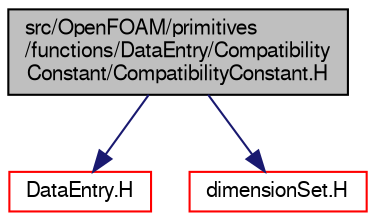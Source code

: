 digraph "src/OpenFOAM/primitives/functions/DataEntry/CompatibilityConstant/CompatibilityConstant.H"
{
  bgcolor="transparent";
  edge [fontname="FreeSans",fontsize="10",labelfontname="FreeSans",labelfontsize="10"];
  node [fontname="FreeSans",fontsize="10",shape=record];
  Node0 [label="src/OpenFOAM/primitives\l/functions/DataEntry/Compatibility\lConstant/CompatibilityConstant.H",height=0.2,width=0.4,color="black", fillcolor="grey75", style="filled", fontcolor="black"];
  Node0 -> Node1 [color="midnightblue",fontsize="10",style="solid",fontname="FreeSans"];
  Node1 [label="DataEntry.H",height=0.2,width=0.4,color="red",URL="$a12242.html"];
  Node0 -> Node98 [color="midnightblue",fontsize="10",style="solid",fontname="FreeSans"];
  Node98 [label="dimensionSet.H",height=0.2,width=0.4,color="red",URL="$a09386.html"];
}
